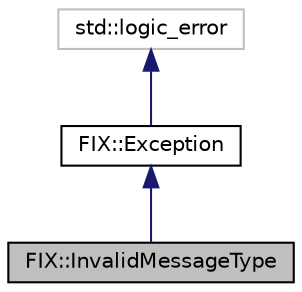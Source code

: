 digraph "FIX::InvalidMessageType"
{
  edge [fontname="Helvetica",fontsize="10",labelfontname="Helvetica",labelfontsize="10"];
  node [fontname="Helvetica",fontsize="10",shape=record];
  Node0 [label="FIX::InvalidMessageType",height=0.2,width=0.4,color="black", fillcolor="grey75", style="filled", fontcolor="black"];
  Node1 -> Node0 [dir="back",color="midnightblue",fontsize="10",style="solid",fontname="Helvetica"];
  Node1 [label="FIX::Exception",height=0.2,width=0.4,color="black", fillcolor="white", style="filled",URL="$struct_f_i_x_1_1_exception.html",tooltip="Base QuickFIX exception type. "];
  Node2 -> Node1 [dir="back",color="midnightblue",fontsize="10",style="solid",fontname="Helvetica"];
  Node2 [label="std::logic_error",height=0.2,width=0.4,color="grey75", fillcolor="white", style="filled"];
}

